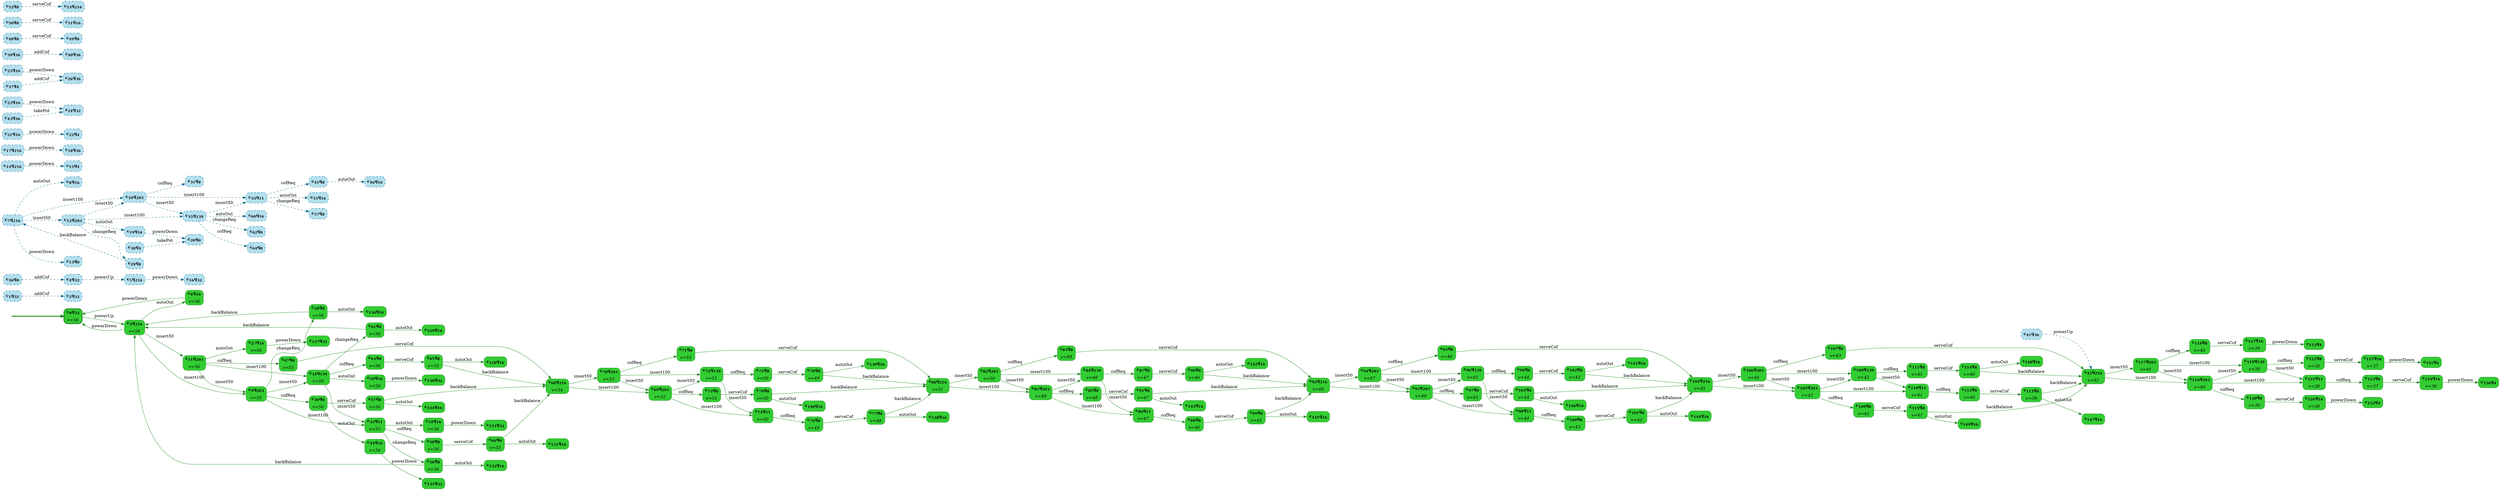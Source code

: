 digraph g {

	rankdir="LR"

	__invisible__[shape="point", color="forestgreen"]
	c0q32[label=<<b>c<sub>0</sub>q<sub>32</sub></b><br/><br/><i>v=56</i>>, shape="box", style="rounded, filled", fillcolor="limegreen", color="forestgreen", penwidth=3] // Initial
	c3q216[label=<<b>c<sub>3</sub>q<sub>216</sub></b><br/><br/><i>v=56</i>>, shape="box", style="rounded, filled", fillcolor="limegreen", color="forestgreen"]
	c6q16[label=<<b>c<sub>6</sub>q<sub>16</sub></b><br/><br/><i>v=56</i>>, shape="box", style="rounded, filled", fillcolor="limegreen", color="forestgreen"]
	c9q203[label=<<b>c<sub>9</sub>q<sub>203</sub></b><br/><br/><i>v=55</i>>, shape="box", style="rounded, filled", fillcolor="limegreen", color="forestgreen"]
	c28q8[label=<<b>c<sub>28</sub>q<sub>8</sub></b><br/><br/><i>v=56</i>>, shape="box", style="rounded, filled", fillcolor="limegreen", color="forestgreen"]
	c136q16[label=<<b>c<sub>136</sub>q<sub>16</sub></b>>, shape="box", style="rounded, filled", fillcolor="limegreen", color="forestgreen"]
	c30q8[label=<<b>c<sub>30</sub>q<sub>8</sub></b><br/><br/><i>v=56</i>>, shape="box", style="rounded, filled", fillcolor="limegreen", color="forestgreen"]
	c44q16[label=<<b>c<sub>44</sub>q<sub>16</sub></b><br/><br/><i>v=56</i>>, shape="box", style="rounded, filled", fillcolor="limegreen", color="forestgreen"]
	c135q32[label=<<b>c<sub>135</sub>q<sub>32</sub></b>>, shape="box", style="rounded, filled", fillcolor="limegreen", color="forestgreen"]
	c47q8[label=<<b>c<sub>47</sub>q<sub>8</sub></b><br/><br/><i>v=56</i>>, shape="box", style="rounded, filled", fillcolor="limegreen", color="forestgreen"]
	c134q16[label=<<b>c<sub>134</sub>q<sub>16</sub></b>>, shape="box", style="rounded, filled", fillcolor="limegreen", color="forestgreen"]
	c68q216[label=<<b>c<sub>68</sub>q<sub>216</sub></b><br/><br/><i>v=54</i>>, shape="box", style="rounded, filled", fillcolor="limegreen", color="forestgreen"]
	c69q203[label=<<b>c<sub>69</sub>q<sub>203</sub></b><br/><br/><i>v=52</i>>, shape="box", style="rounded, filled", fillcolor="limegreen", color="forestgreen"]
	c73q8[label=<<b>c<sub>73</sub>q<sub>8</sub></b><br/><br/><i>v=51</i>>, shape="box", style="rounded, filled", fillcolor="limegreen", color="forestgreen"]
	c79q8[label=<<b>c<sub>79</sub>q<sub>8</sub></b><br/><br/><i>v=50</i>>, shape="box", style="rounded, filled", fillcolor="limegreen", color="forestgreen"]
	c140q16[label=<<b>c<sub>140</sub>q<sub>16</sub></b>>, shape="box", style="rounded, filled", fillcolor="limegreen", color="forestgreen"]
	c80q216[label=<<b>c<sub>80</sub>q<sub>216</sub></b><br/><br/><i>v=51</i>>, shape="box", style="rounded, filled", fillcolor="limegreen", color="forestgreen"]
	c81q203[label=<<b>c<sub>81</sub>q<sub>203</sub></b><br/><br/><i>v=49</i>>, shape="box", style="rounded, filled", fillcolor="limegreen", color="forestgreen"]
	c85q8[label=<<b>c<sub>85</sub>q<sub>8</sub></b><br/><br/><i>v=48</i>>, shape="box", style="rounded, filled", fillcolor="limegreen", color="forestgreen"]
	c91q8[label=<<b>c<sub>91</sub>q<sub>8</sub></b><br/><br/><i>v=47</i>>, shape="box", style="rounded, filled", fillcolor="limegreen", color="forestgreen"]
	c143q16[label=<<b>c<sub>143</sub>q<sub>16</sub></b>>, shape="box", style="rounded, filled", fillcolor="limegreen", color="forestgreen"]
	c92q216[label=<<b>c<sub>92</sub>q<sub>216</sub></b><br/><br/><i>v=48</i>>, shape="box", style="rounded, filled", fillcolor="limegreen", color="forestgreen"]
	c93q203[label=<<b>c<sub>93</sub>q<sub>203</sub></b><br/><br/><i>v=46</i>>, shape="box", style="rounded, filled", fillcolor="limegreen", color="forestgreen"]
	c97q8[label=<<b>c<sub>97</sub>q<sub>8</sub></b><br/><br/><i>v=45</i>>, shape="box", style="rounded, filled", fillcolor="limegreen", color="forestgreen"]
	c103q8[label=<<b>c<sub>103</sub>q<sub>8</sub></b><br/><br/><i>v=44</i>>, shape="box", style="rounded, filled", fillcolor="limegreen", color="forestgreen"]
	c146q16[label=<<b>c<sub>146</sub>q<sub>16</sub></b>>, shape="box", style="rounded, filled", fillcolor="limegreen", color="forestgreen"]
	c104q216[label=<<b>c<sub>104</sub>q<sub>216</sub></b><br/><br/><i>v=45</i>>, shape="box", style="rounded, filled", fillcolor="limegreen", color="forestgreen"]
	c105q203[label=<<b>c<sub>105</sub>q<sub>203</sub></b><br/><br/><i>v=43</i>>, shape="box", style="rounded, filled", fillcolor="limegreen", color="forestgreen"]
	c109q8[label=<<b>c<sub>109</sub>q<sub>8</sub></b><br/><br/><i>v=42</i>>, shape="box", style="rounded, filled", fillcolor="limegreen", color="forestgreen"]
	c115q8[label=<<b>c<sub>115</sub>q<sub>8</sub></b><br/><br/><i>v=41</i>>, shape="box", style="rounded, filled", fillcolor="limegreen", color="forestgreen"]
	c149q16[label=<<b>c<sub>149</sub>q<sub>16</sub></b>>, shape="box", style="rounded, filled", fillcolor="limegreen", color="forestgreen"]
	c42q216[label=<<b>c<sub>42</sub>q<sub>216</sub></b><br/><br/><i>v=42</i>>, shape="box", style="rounded, filled", fillcolor="limegreen", color="forestgreen"]
	c116q203[label=<<b>c<sub>116</sub>q<sub>203</sub></b><br/><br/><i>v=40</i>>, shape="box", style="rounded, filled", fillcolor="limegreen", color="forestgreen"]
	c120q8[label=<<b>c<sub>120</sub>q<sub>8</sub></b><br/><br/><i>v=39</i>>, shape="box", style="rounded, filled", fillcolor="limegreen", color="forestgreen"]
	c126q16[label=<<b>c<sub>126</sub>q<sub>16</sub></b><br/><br/><i>v=38</i>>, shape="box", style="rounded, filled", fillcolor="limegreen", color="forestgreen"]
	c152q4[label=<<b>c<sub>152</sub>q<sub>4</sub></b>>, shape="box", style="rounded, filled", fillcolor="limegreen", color="forestgreen"]
	c121q11[label=<<b>c<sub>121</sub>q<sub>11</sub></b><br/><br/><i>v=38</i>>, shape="box", style="rounded, filled", fillcolor="limegreen", color="forestgreen"]
	c123q8[label=<<b>c<sub>123</sub>q<sub>8</sub></b><br/><br/><i>v=37</i>>, shape="box", style="rounded, filled", fillcolor="limegreen", color="forestgreen"]
	c124q16[label=<<b>c<sub>124</sub>q<sub>16</sub></b><br/><br/><i>v=36</i>>, shape="box", style="rounded, filled", fillcolor="limegreen", color="forestgreen"]
	c150q4[label=<<b>c<sub>150</sub>q<sub>4</sub></b>>, shape="box", style="rounded, filled", fillcolor="limegreen", color="forestgreen"]
	c119q139[label=<<b>c<sub>119</sub>q<sub>139</sub></b><br/><br/><i>v=39</i>>, shape="box", style="rounded, filled", fillcolor="limegreen", color="forestgreen"]
	c122q8[label=<<b>c<sub>122</sub>q<sub>8</sub></b><br/><br/><i>v=38</i>>, shape="box", style="rounded, filled", fillcolor="limegreen", color="forestgreen"]
	c125q16[label=<<b>c<sub>125</sub>q<sub>16</sub></b><br/><br/><i>v=37</i>>, shape="box", style="rounded, filled", fillcolor="limegreen", color="forestgreen"]
	c151q4[label=<<b>c<sub>151</sub>q<sub>4</sub></b>>, shape="box", style="rounded, filled", fillcolor="limegreen", color="forestgreen"]
	c117q203[label=<<b>c<sub>117</sub>q<sub>203</sub></b><br/><br/><i>v=41</i>>, shape="box", style="rounded, filled", fillcolor="limegreen", color="forestgreen"]
	c118q8[label=<<b>c<sub>118</sub>q<sub>8</sub></b><br/><br/><i>v=40</i>>, shape="box", style="rounded, filled", fillcolor="limegreen", color="forestgreen"]
	c127q16[label=<<b>c<sub>127</sub>q<sub>16</sub></b><br/><br/><i>v=39</i>>, shape="box", style="rounded, filled", fillcolor="limegreen", color="forestgreen"]
	c153q4[label=<<b>c<sub>153</sub>q<sub>4</sub></b>>, shape="box", style="rounded, filled", fillcolor="limegreen", color="forestgreen"]
	c110q11[label=<<b>c<sub>110</sub>q<sub>11</sub></b><br/><br/><i>v=41</i>>, shape="box", style="rounded, filled", fillcolor="limegreen", color="forestgreen"]
	c112q8[label=<<b>c<sub>112</sub>q<sub>8</sub></b><br/><br/><i>v=40</i>>, shape="box", style="rounded, filled", fillcolor="limegreen", color="forestgreen"]
	c113q8[label=<<b>c<sub>113</sub>q<sub>8</sub></b><br/><br/><i>v=39</i>>, shape="box", style="rounded, filled", fillcolor="limegreen", color="forestgreen"]
	c147q16[label=<<b>c<sub>147</sub>q<sub>16</sub></b>>, shape="box", style="rounded, filled", fillcolor="limegreen", color="forestgreen"]
	c108q139[label=<<b>c<sub>108</sub>q<sub>139</sub></b><br/><br/><i>v=42</i>>, shape="box", style="rounded, filled", fillcolor="limegreen", color="forestgreen"]
	c111q8[label=<<b>c<sub>111</sub>q<sub>8</sub></b><br/><br/><i>v=41</i>>, shape="box", style="rounded, filled", fillcolor="limegreen", color="forestgreen"]
	c114q8[label=<<b>c<sub>114</sub>q<sub>8</sub></b><br/><br/><i>v=40</i>>, shape="box", style="rounded, filled", fillcolor="limegreen", color="forestgreen"]
	c148q16[label=<<b>c<sub>148</sub>q<sub>16</sub></b>>, shape="box", style="rounded, filled", fillcolor="limegreen", color="forestgreen"]
	c106q203[label=<<b>c<sub>106</sub>q<sub>203</sub></b><br/><br/><i>v=44</i>>, shape="box", style="rounded, filled", fillcolor="limegreen", color="forestgreen"]
	c107q8[label=<<b>c<sub>107</sub>q<sub>8</sub></b><br/><br/><i>v=43</i>>, shape="box", style="rounded, filled", fillcolor="limegreen", color="forestgreen"]
	c98q11[label=<<b>c<sub>98</sub>q<sub>11</sub></b><br/><br/><i>v=44</i>>, shape="box", style="rounded, filled", fillcolor="limegreen", color="forestgreen"]
	c100q8[label=<<b>c<sub>100</sub>q<sub>8</sub></b><br/><br/><i>v=43</i>>, shape="box", style="rounded, filled", fillcolor="limegreen", color="forestgreen"]
	c101q8[label=<<b>c<sub>101</sub>q<sub>8</sub></b><br/><br/><i>v=42</i>>, shape="box", style="rounded, filled", fillcolor="limegreen", color="forestgreen"]
	c144q16[label=<<b>c<sub>144</sub>q<sub>16</sub></b>>, shape="box", style="rounded, filled", fillcolor="limegreen", color="forestgreen"]
	c96q139[label=<<b>c<sub>96</sub>q<sub>139</sub></b><br/><br/><i>v=45</i>>, shape="box", style="rounded, filled", fillcolor="limegreen", color="forestgreen"]
	c99q8[label=<<b>c<sub>99</sub>q<sub>8</sub></b><br/><br/><i>v=44</i>>, shape="box", style="rounded, filled", fillcolor="limegreen", color="forestgreen"]
	c102q8[label=<<b>c<sub>102</sub>q<sub>8</sub></b><br/><br/><i>v=43</i>>, shape="box", style="rounded, filled", fillcolor="limegreen", color="forestgreen"]
	c145q16[label=<<b>c<sub>145</sub>q<sub>16</sub></b>>, shape="box", style="rounded, filled", fillcolor="limegreen", color="forestgreen"]
	c94q203[label=<<b>c<sub>94</sub>q<sub>203</sub></b><br/><br/><i>v=47</i>>, shape="box", style="rounded, filled", fillcolor="limegreen", color="forestgreen"]
	c95q8[label=<<b>c<sub>95</sub>q<sub>8</sub></b><br/><br/><i>v=46</i>>, shape="box", style="rounded, filled", fillcolor="limegreen", color="forestgreen"]
	c86q11[label=<<b>c<sub>86</sub>q<sub>11</sub></b><br/><br/><i>v=47</i>>, shape="box", style="rounded, filled", fillcolor="limegreen", color="forestgreen"]
	c88q8[label=<<b>c<sub>88</sub>q<sub>8</sub></b><br/><br/><i>v=46</i>>, shape="box", style="rounded, filled", fillcolor="limegreen", color="forestgreen"]
	c89q8[label=<<b>c<sub>89</sub>q<sub>8</sub></b><br/><br/><i>v=45</i>>, shape="box", style="rounded, filled", fillcolor="limegreen", color="forestgreen"]
	c141q16[label=<<b>c<sub>141</sub>q<sub>16</sub></b>>, shape="box", style="rounded, filled", fillcolor="limegreen", color="forestgreen"]
	c84q139[label=<<b>c<sub>84</sub>q<sub>139</sub></b><br/><br/><i>v=48</i>>, shape="box", style="rounded, filled", fillcolor="limegreen", color="forestgreen"]
	c87q8[label=<<b>c<sub>87</sub>q<sub>8</sub></b><br/><br/><i>v=47</i>>, shape="box", style="rounded, filled", fillcolor="limegreen", color="forestgreen"]
	c90q8[label=<<b>c<sub>90</sub>q<sub>8</sub></b><br/><br/><i>v=46</i>>, shape="box", style="rounded, filled", fillcolor="limegreen", color="forestgreen"]
	c142q16[label=<<b>c<sub>142</sub>q<sub>16</sub></b>>, shape="box", style="rounded, filled", fillcolor="limegreen", color="forestgreen"]
	c82q203[label=<<b>c<sub>82</sub>q<sub>203</sub></b><br/><br/><i>v=50</i>>, shape="box", style="rounded, filled", fillcolor="limegreen", color="forestgreen"]
	c83q8[label=<<b>c<sub>83</sub>q<sub>8</sub></b><br/><br/><i>v=49</i>>, shape="box", style="rounded, filled", fillcolor="limegreen", color="forestgreen"]
	c74q11[label=<<b>c<sub>74</sub>q<sub>11</sub></b><br/><br/><i>v=50</i>>, shape="box", style="rounded, filled", fillcolor="limegreen", color="forestgreen"]
	c76q8[label=<<b>c<sub>76</sub>q<sub>8</sub></b><br/><br/><i>v=49</i>>, shape="box", style="rounded, filled", fillcolor="limegreen", color="forestgreen"]
	c77q8[label=<<b>c<sub>77</sub>q<sub>8</sub></b><br/><br/><i>v=48</i>>, shape="box", style="rounded, filled", fillcolor="limegreen", color="forestgreen"]
	c138q16[label=<<b>c<sub>138</sub>q<sub>16</sub></b>>, shape="box", style="rounded, filled", fillcolor="limegreen", color="forestgreen"]
	c72q139[label=<<b>c<sub>72</sub>q<sub>139</sub></b><br/><br/><i>v=51</i>>, shape="box", style="rounded, filled", fillcolor="limegreen", color="forestgreen"]
	c75q8[label=<<b>c<sub>75</sub>q<sub>8</sub></b><br/><br/><i>v=50</i>>, shape="box", style="rounded, filled", fillcolor="limegreen", color="forestgreen"]
	c78q8[label=<<b>c<sub>78</sub>q<sub>8</sub></b><br/><br/><i>v=49</i>>, shape="box", style="rounded, filled", fillcolor="limegreen", color="forestgreen"]
	c139q16[label=<<b>c<sub>139</sub>q<sub>16</sub></b>>, shape="box", style="rounded, filled", fillcolor="limegreen", color="forestgreen"]
	c70q203[label=<<b>c<sub>70</sub>q<sub>203</sub></b><br/><br/><i>v=53</i>>, shape="box", style="rounded, filled", fillcolor="limegreen", color="forestgreen"]
	c71q8[label=<<b>c<sub>71</sub>q<sub>8</sub></b><br/><br/><i>v=52</i>>, shape="box", style="rounded, filled", fillcolor="limegreen", color="forestgreen"]
	c32q11[label=<<b>c<sub>32</sub>q<sub>11</sub></b><br/><br/><i>v=55</i>>, shape="box", style="rounded, filled", fillcolor="limegreen", color="forestgreen"]
	c54q16[label=<<b>c<sub>54</sub>q<sub>16</sub></b><br/><br/><i>v=56</i>>, shape="box", style="rounded, filled", fillcolor="limegreen", color="forestgreen"]
	c133q32[label=<<b>c<sub>133</sub>q<sub>32</sub></b>>, shape="box", style="rounded, filled", fillcolor="limegreen", color="forestgreen"]
	c56q8[label=<<b>c<sub>56</sub>q<sub>8</sub></b><br/><br/><i>v=56</i>>, shape="box", style="rounded, filled", fillcolor="limegreen", color="forestgreen"]
	c132q16[label=<<b>c<sub>132</sub>q<sub>16</sub></b>>, shape="box", style="rounded, filled", fillcolor="limegreen", color="forestgreen"]
	c58q8[label=<<b>c<sub>58</sub>q<sub>8</sub></b><br/><br/><i>v=56</i>>, shape="box", style="rounded, filled", fillcolor="limegreen", color="forestgreen"]
	c66q8[label=<<b>c<sub>66</sub>q<sub>8</sub></b><br/><br/><i>v=55</i>>, shape="box", style="rounded, filled", fillcolor="limegreen", color="forestgreen"]
	c131q16[label=<<b>c<sub>131</sub>q<sub>16</sub></b>>, shape="box", style="rounded, filled", fillcolor="limegreen", color="forestgreen"]
	c34q139[label=<<b>c<sub>34</sub>q<sub>139</sub></b><br/><br/><i>v=56</i>>, shape="box", style="rounded, filled", fillcolor="limegreen", color="forestgreen"]
	c59q16[label=<<b>c<sub>59</sub>q<sub>16</sub></b><br/><br/><i>v=56</i>>, shape="box", style="rounded, filled", fillcolor="limegreen", color="forestgreen"]
	c130q32[label=<<b>c<sub>130</sub>q<sub>32</sub></b>>, shape="box", style="rounded, filled", fillcolor="limegreen", color="forestgreen"]
	c61q8[label=<<b>c<sub>61</sub>q<sub>8</sub></b><br/><br/><i>v=56</i>>, shape="box", style="rounded, filled", fillcolor="limegreen", color="forestgreen"]
	c129q16[label=<<b>c<sub>129</sub>q<sub>16</sub></b>>, shape="box", style="rounded, filled", fillcolor="limegreen", color="forestgreen"]
	c63q8[label=<<b>c<sub>63</sub>q<sub>8</sub></b><br/><br/><i>v=56</i>>, shape="box", style="rounded, filled", fillcolor="limegreen", color="forestgreen"]
	c65q8[label=<<b>c<sub>65</sub>q<sub>8</sub></b><br/><br/><i>v=55</i>>, shape="box", style="rounded, filled", fillcolor="limegreen", color="forestgreen"]
	c128q16[label=<<b>c<sub>128</sub>q<sub>16</sub></b>>, shape="box", style="rounded, filled", fillcolor="limegreen", color="forestgreen"]
	c11q203[label=<<b>c<sub>11</sub>q<sub>203</sub></b><br/><br/><i>v=56</i>>, shape="box", style="rounded, filled", fillcolor="limegreen", color="forestgreen"]
	c27q16[label=<<b>c<sub>27</sub>q<sub>16</sub></b><br/><br/><i>v=56</i>>, shape="box", style="rounded, filled", fillcolor="limegreen", color="forestgreen"]
	c137q32[label=<<b>c<sub>137</sub>q<sub>32</sub></b>>, shape="box", style="rounded, filled", fillcolor="limegreen", color="forestgreen"]
	c67q8[label=<<b>c<sub>67</sub>q<sub>8</sub></b><br/><br/><i>v=55</i>>, shape="box", style="rounded, filled", fillcolor="limegreen", color="forestgreen"]
	c1q32[label=<<b>c<sub>1</sub>q<sub>32</sub></b>>, shape="box", style="rounded, filled, dashed", fillcolor="lightblue2", color="deepskyblue4"]
	c2q32[label=<<b>c<sub>2</sub>q<sub>32</sub></b>>, shape="box", style="rounded, filled, dashed", fillcolor="lightblue2", color="deepskyblue4"]
	c4q32[label=<<b>c<sub>4</sub>q<sub>32</sub></b>>, shape="box", style="rounded, filled, dashed", fillcolor="lightblue2", color="deepskyblue4"]
	c5q216[label=<<b>c<sub>5</sub>q<sub>216</sub></b>>, shape="box", style="rounded, filled, dashed", fillcolor="lightblue2", color="deepskyblue4"]
	c7q216[label=<<b>c<sub>7</sub>q<sub>216</sub></b>>, shape="box", style="rounded, filled, dashed", fillcolor="lightblue2", color="deepskyblue4"]
	c8q16[label=<<b>c<sub>8</sub>q<sub>16</sub></b>>, shape="box", style="rounded, filled, dashed", fillcolor="lightblue2", color="deepskyblue4"]
	c10q203[label=<<b>c<sub>10</sub>q<sub>203</sub></b>>, shape="box", style="rounded, filled, dashed", fillcolor="lightblue2", color="deepskyblue4"]
	c12q203[label=<<b>c<sub>12</sub>q<sub>203</sub></b>>, shape="box", style="rounded, filled, dashed", fillcolor="lightblue2", color="deepskyblue4"]
	c13q0[label=<<b>c<sub>13</sub>q<sub>0</sub></b>>, shape="box", style="rounded, filled, dashed", fillcolor="lightblue2", color="deepskyblue4"]
	c14q216[label=<<b>c<sub>14</sub>q<sub>216</sub></b>>, shape="box", style="rounded, filled, dashed", fillcolor="lightblue2", color="deepskyblue4"]
	c15q4[label=<<b>c<sub>15</sub>q<sub>4</sub></b>>, shape="box", style="rounded, filled, dashed", fillcolor="lightblue2", color="deepskyblue4"]
	c16q32[label=<<b>c<sub>16</sub>q<sub>32</sub></b>>, shape="box", style="rounded, filled, dashed", fillcolor="lightblue2", color="deepskyblue4"]
	c17q216[label=<<b>c<sub>17</sub>q<sub>216</sub></b>>, shape="box", style="rounded, filled, dashed", fillcolor="lightblue2", color="deepskyblue4"]
	c18q36[label=<<b>c<sub>18</sub>q<sub>36</sub></b>>, shape="box", style="rounded, filled, dashed", fillcolor="lightblue2", color="deepskyblue4"]
	c19q16[label=<<b>c<sub>19</sub>q<sub>16</sub></b>>, shape="box", style="rounded, filled, dashed", fillcolor="lightblue2", color="deepskyblue4"]
	c20q0[label=<<b>c<sub>20</sub>q<sub>0</sub></b>>, shape="box", style="rounded, filled, dashed", fillcolor="lightblue2", color="deepskyblue4"]
	c21q16[label=<<b>c<sub>21</sub>q<sub>16</sub></b>>, shape="box", style="rounded, filled, dashed", fillcolor="lightblue2", color="deepskyblue4"]
	c22q4[label=<<b>c<sub>22</sub>q<sub>4</sub></b>>, shape="box", style="rounded, filled, dashed", fillcolor="lightblue2", color="deepskyblue4"]
	c23q16[label=<<b>c<sub>23</sub>q<sub>16</sub></b>>, shape="box", style="rounded, filled, dashed", fillcolor="lightblue2", color="deepskyblue4"]
	c24q32[label=<<b>c<sub>24</sub>q<sub>32</sub></b>>, shape="box", style="rounded, filled, dashed", fillcolor="lightblue2", color="deepskyblue4"]
	c25q16[label=<<b>c<sub>25</sub>q<sub>16</sub></b>>, shape="box", style="rounded, filled, dashed", fillcolor="lightblue2", color="deepskyblue4"]
	c26q36[label=<<b>c<sub>26</sub>q<sub>36</sub></b>>, shape="box", style="rounded, filled, dashed", fillcolor="lightblue2", color="deepskyblue4"]
	c29q8[label=<<b>c<sub>29</sub>q<sub>8</sub></b>>, shape="box", style="rounded, filled, dashed", fillcolor="lightblue2", color="deepskyblue4"]
	c31q8[label=<<b>c<sub>31</sub>q<sub>8</sub></b>>, shape="box", style="rounded, filled, dashed", fillcolor="lightblue2", color="deepskyblue4"]
	c33q11[label=<<b>c<sub>33</sub>q<sub>11</sub></b>>, shape="box", style="rounded, filled, dashed", fillcolor="lightblue2", color="deepskyblue4"]
	c35q139[label=<<b>c<sub>35</sub>q<sub>139</sub></b>>, shape="box", style="rounded, filled, dashed", fillcolor="lightblue2", color="deepskyblue4"]
	c36q0[label=<<b>c<sub>36</sub>q<sub>0</sub></b>>, shape="box", style="rounded, filled, dashed", fillcolor="lightblue2", color="deepskyblue4"]
	c37q4[label=<<b>c<sub>37</sub>q<sub>4</sub></b>>, shape="box", style="rounded, filled, dashed", fillcolor="lightblue2", color="deepskyblue4"]
	c38q4[label=<<b>c<sub>38</sub>q<sub>4</sub></b>>, shape="box", style="rounded, filled, dashed", fillcolor="lightblue2", color="deepskyblue4"]
	c39q36[label=<<b>c<sub>39</sub>q<sub>36</sub></b>>, shape="box", style="rounded, filled, dashed", fillcolor="lightblue2", color="deepskyblue4"]
	c40q36[label=<<b>c<sub>40</sub>q<sub>36</sub></b>>, shape="box", style="rounded, filled, dashed", fillcolor="lightblue2", color="deepskyblue4"]
	c41q36[label=<<b>c<sub>41</sub>q<sub>36</sub></b>>, shape="box", style="rounded, filled, dashed", fillcolor="lightblue2", color="deepskyblue4"]
	c43q36[label=<<b>c<sub>43</sub>q<sub>36</sub></b>>, shape="box", style="rounded, filled, dashed", fillcolor="lightblue2", color="deepskyblue4"]
	c45q8[label=<<b>c<sub>45</sub>q<sub>8</sub></b>>, shape="box", style="rounded, filled, dashed", fillcolor="lightblue2", color="deepskyblue4"]
	c46q16[label=<<b>c<sub>46</sub>q<sub>16</sub></b>>, shape="box", style="rounded, filled, dashed", fillcolor="lightblue2", color="deepskyblue4"]
	c48q8[label=<<b>c<sub>48</sub>q<sub>8</sub></b>>, shape="box", style="rounded, filled, dashed", fillcolor="lightblue2", color="deepskyblue4"]
	c49q8[label=<<b>c<sub>49</sub>q<sub>8</sub></b>>, shape="box", style="rounded, filled, dashed", fillcolor="lightblue2", color="deepskyblue4"]
	c50q8[label=<<b>c<sub>50</sub>q<sub>8</sub></b>>, shape="box", style="rounded, filled, dashed", fillcolor="lightblue2", color="deepskyblue4"]
	c51q16[label=<<b>c<sub>51</sub>q<sub>16</sub></b>>, shape="box", style="rounded, filled, dashed", fillcolor="lightblue2", color="deepskyblue4"]
	c52q8[label=<<b>c<sub>52</sub>q<sub>8</sub></b>>, shape="box", style="rounded, filled, dashed", fillcolor="lightblue2", color="deepskyblue4"]
	c53q216[label=<<b>c<sub>53</sub>q<sub>216</sub></b>>, shape="box", style="rounded, filled, dashed", fillcolor="lightblue2", color="deepskyblue4"]
	c55q16[label=<<b>c<sub>55</sub>q<sub>16</sub></b>>, shape="box", style="rounded, filled, dashed", fillcolor="lightblue2", color="deepskyblue4"]
	c57q8[label=<<b>c<sub>57</sub>q<sub>8</sub></b>>, shape="box", style="rounded, filled, dashed", fillcolor="lightblue2", color="deepskyblue4"]
	c60q16[label=<<b>c<sub>60</sub>q<sub>16</sub></b>>, shape="box", style="rounded, filled, dashed", fillcolor="lightblue2", color="deepskyblue4"]
	c62q8[label=<<b>c<sub>62</sub>q<sub>8</sub></b>>, shape="box", style="rounded, filled, dashed", fillcolor="lightblue2", color="deepskyblue4"]
	c64q8[label=<<b>c<sub>64</sub>q<sub>8</sub></b>>, shape="box", style="rounded, filled, dashed", fillcolor="lightblue2", color="deepskyblue4"]

	__invisible__ -> c0q32[penwidth=3, color="forestgreen"]
	c0q32 -> c3q216[label=<powerUp>, color="forestgreen"]
	c3q216 -> c6q16[label=<autoOut>, color="forestgreen"]
	c6q16 -> c0q32[label=<powerDown>, color="forestgreen"]
	c3q216 -> c9q203[label=<insert100>, color="forestgreen"]
	c9q203 -> c28q8[label=<changeReq>, color="forestgreen"]
	c28q8 -> c3q216[label=<backBalance>, color="forestgreen"]
	c28q8 -> c136q16[label=<autoOut>, color="forestgreen"]
	c9q203 -> c30q8[label=<cofReq>, color="forestgreen"]
	c30q8 -> c44q16[label=<autoOut>, color="forestgreen"]
	c44q16 -> c135q32[label=<powerDown>, color="forestgreen"]
	c30q8 -> c47q8[label=<serveCof>, color="forestgreen"]
	c47q8 -> c134q16[label=<autoOut>, color="forestgreen"]
	c47q8 -> c68q216[label=<backBalance>, color="forestgreen"]
	c68q216 -> c69q203[label=<insert100>, color="forestgreen"]
	c69q203 -> c73q8[label=<cofReq>, color="forestgreen"]
	c73q8 -> c79q8[label=<serveCof>, color="forestgreen"]
	c79q8 -> c140q16[label=<autoOut>, color="forestgreen"]
	c79q8 -> c80q216[label=<backBalance>, color="forestgreen"]
	c80q216 -> c81q203[label=<insert100>, color="forestgreen"]
	c81q203 -> c85q8[label=<cofReq>, color="forestgreen"]
	c85q8 -> c91q8[label=<serveCof>, color="forestgreen"]
	c91q8 -> c143q16[label=<autoOut>, color="forestgreen"]
	c91q8 -> c92q216[label=<backBalance>, color="forestgreen"]
	c92q216 -> c93q203[label=<insert100>, color="forestgreen"]
	c93q203 -> c97q8[label=<cofReq>, color="forestgreen"]
	c97q8 -> c103q8[label=<serveCof>, color="forestgreen"]
	c103q8 -> c146q16[label=<autoOut>, color="forestgreen"]
	c103q8 -> c104q216[label=<backBalance>, color="forestgreen"]
	c104q216 -> c105q203[label=<insert100>, color="forestgreen"]
	c105q203 -> c109q8[label=<cofReq>, color="forestgreen"]
	c109q8 -> c115q8[label=<serveCof>, color="forestgreen"]
	c115q8 -> c149q16[label=<autoOut>, color="forestgreen"]
	c115q8 -> c42q216[label=<backBalance>, color="forestgreen"]
	c42q216 -> c116q203[label=<insert100>, color="forestgreen"]
	c116q203 -> c120q8[label=<cofReq>, color="forestgreen"]
	c120q8 -> c126q16[label=<serveCof>, color="forestgreen"]
	c126q16 -> c152q4[label=<powerDown>, color="forestgreen"]
	c116q203 -> c121q11[label=<insert100>, color="forestgreen"]
	c121q11 -> c123q8[label=<cofReq>, color="forestgreen"]
	c123q8 -> c124q16[label=<serveCof>, color="forestgreen"]
	c124q16 -> c150q4[label=<powerDown>, color="forestgreen"]
	c116q203 -> c119q139[label=<insert50>, color="forestgreen"]
	c119q139 -> c122q8[label=<cofReq>, color="forestgreen"]
	c122q8 -> c125q16[label=<serveCof>, color="forestgreen"]
	c125q16 -> c151q4[label=<powerDown>, color="forestgreen"]
	c119q139 -> c121q11[label=<insert50>, color="forestgreen"]
	c42q216 -> c117q203[label=<insert50>, color="forestgreen"]
	c117q203 -> c118q8[label=<cofReq>, color="forestgreen"]
	c118q8 -> c127q16[label=<serveCof>, color="forestgreen"]
	c127q16 -> c153q4[label=<powerDown>, color="forestgreen"]
	c117q203 -> c119q139[label=<insert100>, color="forestgreen"]
	c117q203 -> c116q203[label=<insert50>, color="forestgreen"]
	c105q203 -> c110q11[label=<insert100>, color="forestgreen"]
	c110q11 -> c112q8[label=<cofReq>, color="forestgreen"]
	c112q8 -> c113q8[label=<serveCof>, color="forestgreen"]
	c113q8 -> c147q16[label=<autoOut>, color="forestgreen"]
	c113q8 -> c42q216[label=<backBalance>, color="forestgreen"]
	c105q203 -> c108q139[label=<insert50>, color="forestgreen"]
	c108q139 -> c111q8[label=<cofReq>, color="forestgreen"]
	c111q8 -> c114q8[label=<serveCof>, color="forestgreen"]
	c114q8 -> c148q16[label=<autoOut>, color="forestgreen"]
	c114q8 -> c42q216[label=<backBalance>, color="forestgreen"]
	c108q139 -> c110q11[label=<insert50>, color="forestgreen"]
	c104q216 -> c106q203[label=<insert50>, color="forestgreen"]
	c106q203 -> c107q8[label=<cofReq>, color="forestgreen"]
	c107q8 -> c42q216[label=<serveCof>, color="forestgreen"]
	c106q203 -> c108q139[label=<insert100>, color="forestgreen"]
	c106q203 -> c105q203[label=<insert50>, color="forestgreen"]
	c93q203 -> c98q11[label=<insert100>, color="forestgreen"]
	c98q11 -> c100q8[label=<cofReq>, color="forestgreen"]
	c100q8 -> c101q8[label=<serveCof>, color="forestgreen"]
	c101q8 -> c144q16[label=<autoOut>, color="forestgreen"]
	c101q8 -> c104q216[label=<backBalance>, color="forestgreen"]
	c93q203 -> c96q139[label=<insert50>, color="forestgreen"]
	c96q139 -> c99q8[label=<cofReq>, color="forestgreen"]
	c99q8 -> c102q8[label=<serveCof>, color="forestgreen"]
	c102q8 -> c145q16[label=<autoOut>, color="forestgreen"]
	c102q8 -> c104q216[label=<backBalance>, color="forestgreen"]
	c96q139 -> c98q11[label=<insert50>, color="forestgreen"]
	c92q216 -> c94q203[label=<insert50>, color="forestgreen"]
	c94q203 -> c95q8[label=<cofReq>, color="forestgreen"]
	c95q8 -> c104q216[label=<serveCof>, color="forestgreen"]
	c94q203 -> c96q139[label=<insert100>, color="forestgreen"]
	c94q203 -> c93q203[label=<insert50>, color="forestgreen"]
	c81q203 -> c86q11[label=<insert100>, color="forestgreen"]
	c86q11 -> c88q8[label=<cofReq>, color="forestgreen"]
	c88q8 -> c89q8[label=<serveCof>, color="forestgreen"]
	c89q8 -> c141q16[label=<autoOut>, color="forestgreen"]
	c89q8 -> c92q216[label=<backBalance>, color="forestgreen"]
	c81q203 -> c84q139[label=<insert50>, color="forestgreen"]
	c84q139 -> c87q8[label=<cofReq>, color="forestgreen"]
	c87q8 -> c90q8[label=<serveCof>, color="forestgreen"]
	c90q8 -> c142q16[label=<autoOut>, color="forestgreen"]
	c90q8 -> c92q216[label=<backBalance>, color="forestgreen"]
	c84q139 -> c86q11[label=<insert50>, color="forestgreen"]
	c80q216 -> c82q203[label=<insert50>, color="forestgreen"]
	c82q203 -> c83q8[label=<cofReq>, color="forestgreen"]
	c83q8 -> c92q216[label=<serveCof>, color="forestgreen"]
	c82q203 -> c84q139[label=<insert100>, color="forestgreen"]
	c82q203 -> c81q203[label=<insert50>, color="forestgreen"]
	c69q203 -> c74q11[label=<insert100>, color="forestgreen"]
	c74q11 -> c76q8[label=<cofReq>, color="forestgreen"]
	c76q8 -> c77q8[label=<serveCof>, color="forestgreen"]
	c77q8 -> c138q16[label=<autoOut>, color="forestgreen"]
	c77q8 -> c80q216[label=<backBalance>, color="forestgreen"]
	c69q203 -> c72q139[label=<insert50>, color="forestgreen"]
	c72q139 -> c75q8[label=<cofReq>, color="forestgreen"]
	c75q8 -> c78q8[label=<serveCof>, color="forestgreen"]
	c78q8 -> c139q16[label=<autoOut>, color="forestgreen"]
	c78q8 -> c80q216[label=<backBalance>, color="forestgreen"]
	c72q139 -> c74q11[label=<insert50>, color="forestgreen"]
	c68q216 -> c70q203[label=<insert50>, color="forestgreen"]
	c70q203 -> c71q8[label=<cofReq>, color="forestgreen"]
	c71q8 -> c80q216[label=<serveCof>, color="forestgreen"]
	c70q203 -> c72q139[label=<insert100>, color="forestgreen"]
	c70q203 -> c69q203[label=<insert50>, color="forestgreen"]
	c9q203 -> c32q11[label=<insert100>, color="forestgreen"]
	c32q11 -> c54q16[label=<autoOut>, color="forestgreen"]
	c54q16 -> c133q32[label=<powerDown>, color="forestgreen"]
	c32q11 -> c56q8[label=<changeReq>, color="forestgreen"]
	c56q8 -> c132q16[label=<autoOut>, color="forestgreen"]
	c56q8 -> c3q216[label=<backBalance>, color="forestgreen"]
	c32q11 -> c58q8[label=<cofReq>, color="forestgreen"]
	c58q8 -> c66q8[label=<serveCof>, color="forestgreen"]
	c66q8 -> c131q16[label=<autoOut>, color="forestgreen"]
	c66q8 -> c68q216[label=<backBalance>, color="forestgreen"]
	c9q203 -> c34q139[label=<insert50>, color="forestgreen"]
	c34q139 -> c59q16[label=<autoOut>, color="forestgreen"]
	c59q16 -> c130q32[label=<powerDown>, color="forestgreen"]
	c34q139 -> c61q8[label=<changeReq>, color="forestgreen"]
	c61q8 -> c129q16[label=<autoOut>, color="forestgreen"]
	c61q8 -> c3q216[label=<backBalance>, color="forestgreen"]
	c34q139 -> c63q8[label=<cofReq>, color="forestgreen"]
	c63q8 -> c65q8[label=<serveCof>, color="forestgreen"]
	c65q8 -> c128q16[label=<autoOut>, color="forestgreen"]
	c65q8 -> c68q216[label=<backBalance>, color="forestgreen"]
	c34q139 -> c32q11[label=<insert50>, color="forestgreen"]
	c3q216 -> c11q203[label=<insert50>, color="forestgreen"]
	c11q203 -> c27q16[label=<autoOut>, color="forestgreen"]
	c27q16 -> c137q32[label=<powerDown>, color="forestgreen"]
	c11q203 -> c34q139[label=<insert100>, color="forestgreen"]
	c11q203 -> c9q203[label=<insert50>, color="forestgreen"]
	c11q203 -> c67q8[label=<cofReq>, color="forestgreen"]
	c67q8 -> c68q216[label=<serveCof>, color="forestgreen"]
	c3q216 -> c0q32[label=<powerDown>, color="forestgreen"]
	c1q32 -> c2q32[label=<addCof>, color="deepskyblue4", style="dashed"]
	c4q32 -> c5q216[label=<powerUp>, color="deepskyblue4", style="dashed"]
	c7q216 -> c8q16[label=<autoOut>, color="deepskyblue4", style="dashed"]
	c7q216 -> c10q203[label=<insert100>, color="deepskyblue4", style="dashed"]
	c7q216 -> c12q203[label=<insert50>, color="deepskyblue4", style="dashed"]
	c7q216 -> c13q0[label=<powerDown>, color="deepskyblue4", style="dashed"]
	c14q216 -> c15q4[label=<powerDown>, color="deepskyblue4", style="dashed"]
	c5q216 -> c16q32[label=<powerDown>, color="deepskyblue4", style="dashed"]
	c17q216 -> c18q36[label=<powerDown>, color="deepskyblue4", style="dashed"]
	c19q16 -> c20q0[label=<powerDown>, color="deepskyblue4", style="dashed"]
	c21q16 -> c22q4[label=<powerDown>, color="deepskyblue4", style="dashed"]
	c23q16 -> c24q32[label=<powerDown>, color="deepskyblue4", style="dashed"]
	c25q16 -> c26q36[label=<powerDown>, color="deepskyblue4", style="dashed"]
	c12q203 -> c19q16[label=<autoOut>, color="deepskyblue4", style="dashed"]
	c12q203 -> c29q8[label=<changeReq>, color="deepskyblue4", style="dashed"]
	c10q203 -> c31q8[label=<cofReq>, color="deepskyblue4", style="dashed"]
	c10q203 -> c33q11[label=<insert100>, color="deepskyblue4", style="dashed"]
	c12q203 -> c35q139[label=<insert100>, color="deepskyblue4", style="dashed"]
	c12q203 -> c10q203[label=<insert50>, color="deepskyblue4", style="dashed"]
	c10q203 -> c35q139[label=<insert50>, color="deepskyblue4", style="dashed"]
	c36q0 -> c4q32[label=<addCof>, color="deepskyblue4", style="dashed"]
	c37q4 -> c26q36[label=<addCof>, color="deepskyblue4", style="dashed"]
	c38q4 -> c20q0[label=<takePot>, color="deepskyblue4", style="dashed"]
	c39q36 -> c40q36[label=<addCof>, color="deepskyblue4", style="dashed"]
	c41q36 -> c42q216[label=<powerUp>, color="deepskyblue4", style="dashed"]
	c43q36 -> c24q32[label=<takePot>, color="deepskyblue4", style="dashed"]
	c45q8 -> c46q16[label=<autoOut>, color="deepskyblue4", style="dashed"]
	c29q8 -> c7q216[label=<backBalance>, color="deepskyblue4", style="dashed"]
	c48q8 -> c49q8[label=<serveCof>, color="deepskyblue4", style="dashed"]
	c50q8 -> c51q16[label=<serveCof>, color="deepskyblue4", style="dashed"]
	c52q8 -> c53q216[label=<serveCof>, color="deepskyblue4", style="dashed"]
	c33q11 -> c55q16[label=<autoOut>, color="deepskyblue4", style="dashed"]
	c33q11 -> c57q8[label=<changeReq>, color="deepskyblue4", style="dashed"]
	c33q11 -> c45q8[label=<cofReq>, color="deepskyblue4", style="dashed"]
	c35q139 -> c60q16[label=<autoOut>, color="deepskyblue4", style="dashed"]
	c35q139 -> c62q8[label=<changeReq>, color="deepskyblue4", style="dashed"]
	c35q139 -> c64q8[label=<cofReq>, color="deepskyblue4", style="dashed"]
	c35q139 -> c33q11[label=<insert50>, color="deepskyblue4", style="dashed"]

}
